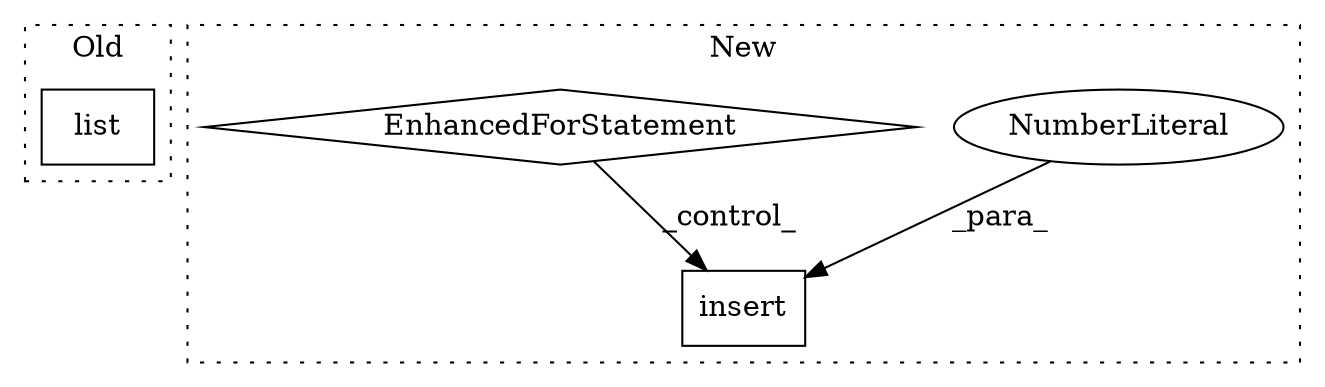 digraph G {
subgraph cluster0 {
1 [label="list" a="32" s="3029,3051" l="5,1" shape="box"];
label = "Old";
style="dotted";
}
subgraph cluster1 {
2 [label="insert" a="32" s="2976,2994" l="7,1" shape="box"];
3 [label="NumberLiteral" a="34" s="2983" l="1" shape="ellipse"];
4 [label="EnhancedForStatement" a="70" s="2869,2956" l="61,2" shape="diamond"];
label = "New";
style="dotted";
}
3 -> 2 [label="_para_"];
4 -> 2 [label="_control_"];
}